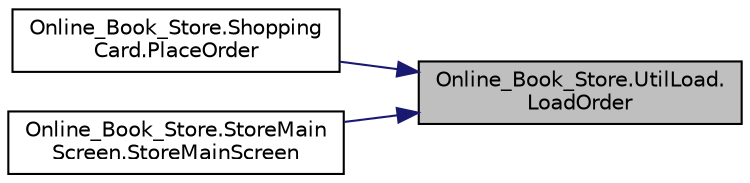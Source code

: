digraph "Online_Book_Store.UtilLoad.LoadOrder"
{
 // LATEX_PDF_SIZE
  edge [fontname="Helvetica",fontsize="10",labelfontname="Helvetica",labelfontsize="10"];
  node [fontname="Helvetica",fontsize="10",shape=record];
  rankdir="RL";
  Node1 [label="Online_Book_Store.UtilLoad.\lLoadOrder",height=0.2,width=0.4,color="black", fillcolor="grey75", style="filled", fontcolor="black",tooltip="This function loads the elements of the MyOrders.xml file."];
  Node1 -> Node2 [dir="back",color="midnightblue",fontsize="10",style="solid",fontname="Helvetica"];
  Node2 [label="Online_Book_Store.Shopping\lCard.PlaceOrder",height=0.2,width=0.4,color="black", fillcolor="white", style="filled",URL="$class_online___book___store_1_1_shopping_card.html#a8edb43d35caf5902e26c24f148195872",tooltip="This function used to call order operations."];
  Node1 -> Node3 [dir="back",color="midnightblue",fontsize="10",style="solid",fontname="Helvetica"];
  Node3 [label="Online_Book_Store.StoreMain\lScreen.StoreMainScreen",height=0.2,width=0.4,color="black", fillcolor="white", style="filled",URL="$class_online___book___store_1_1_store_main_screen.html#ab2792a37c11cf776c7e2281fbcc2f8c6",tooltip="This function is Constructor. This function is called to load the product list and order list."];
}
